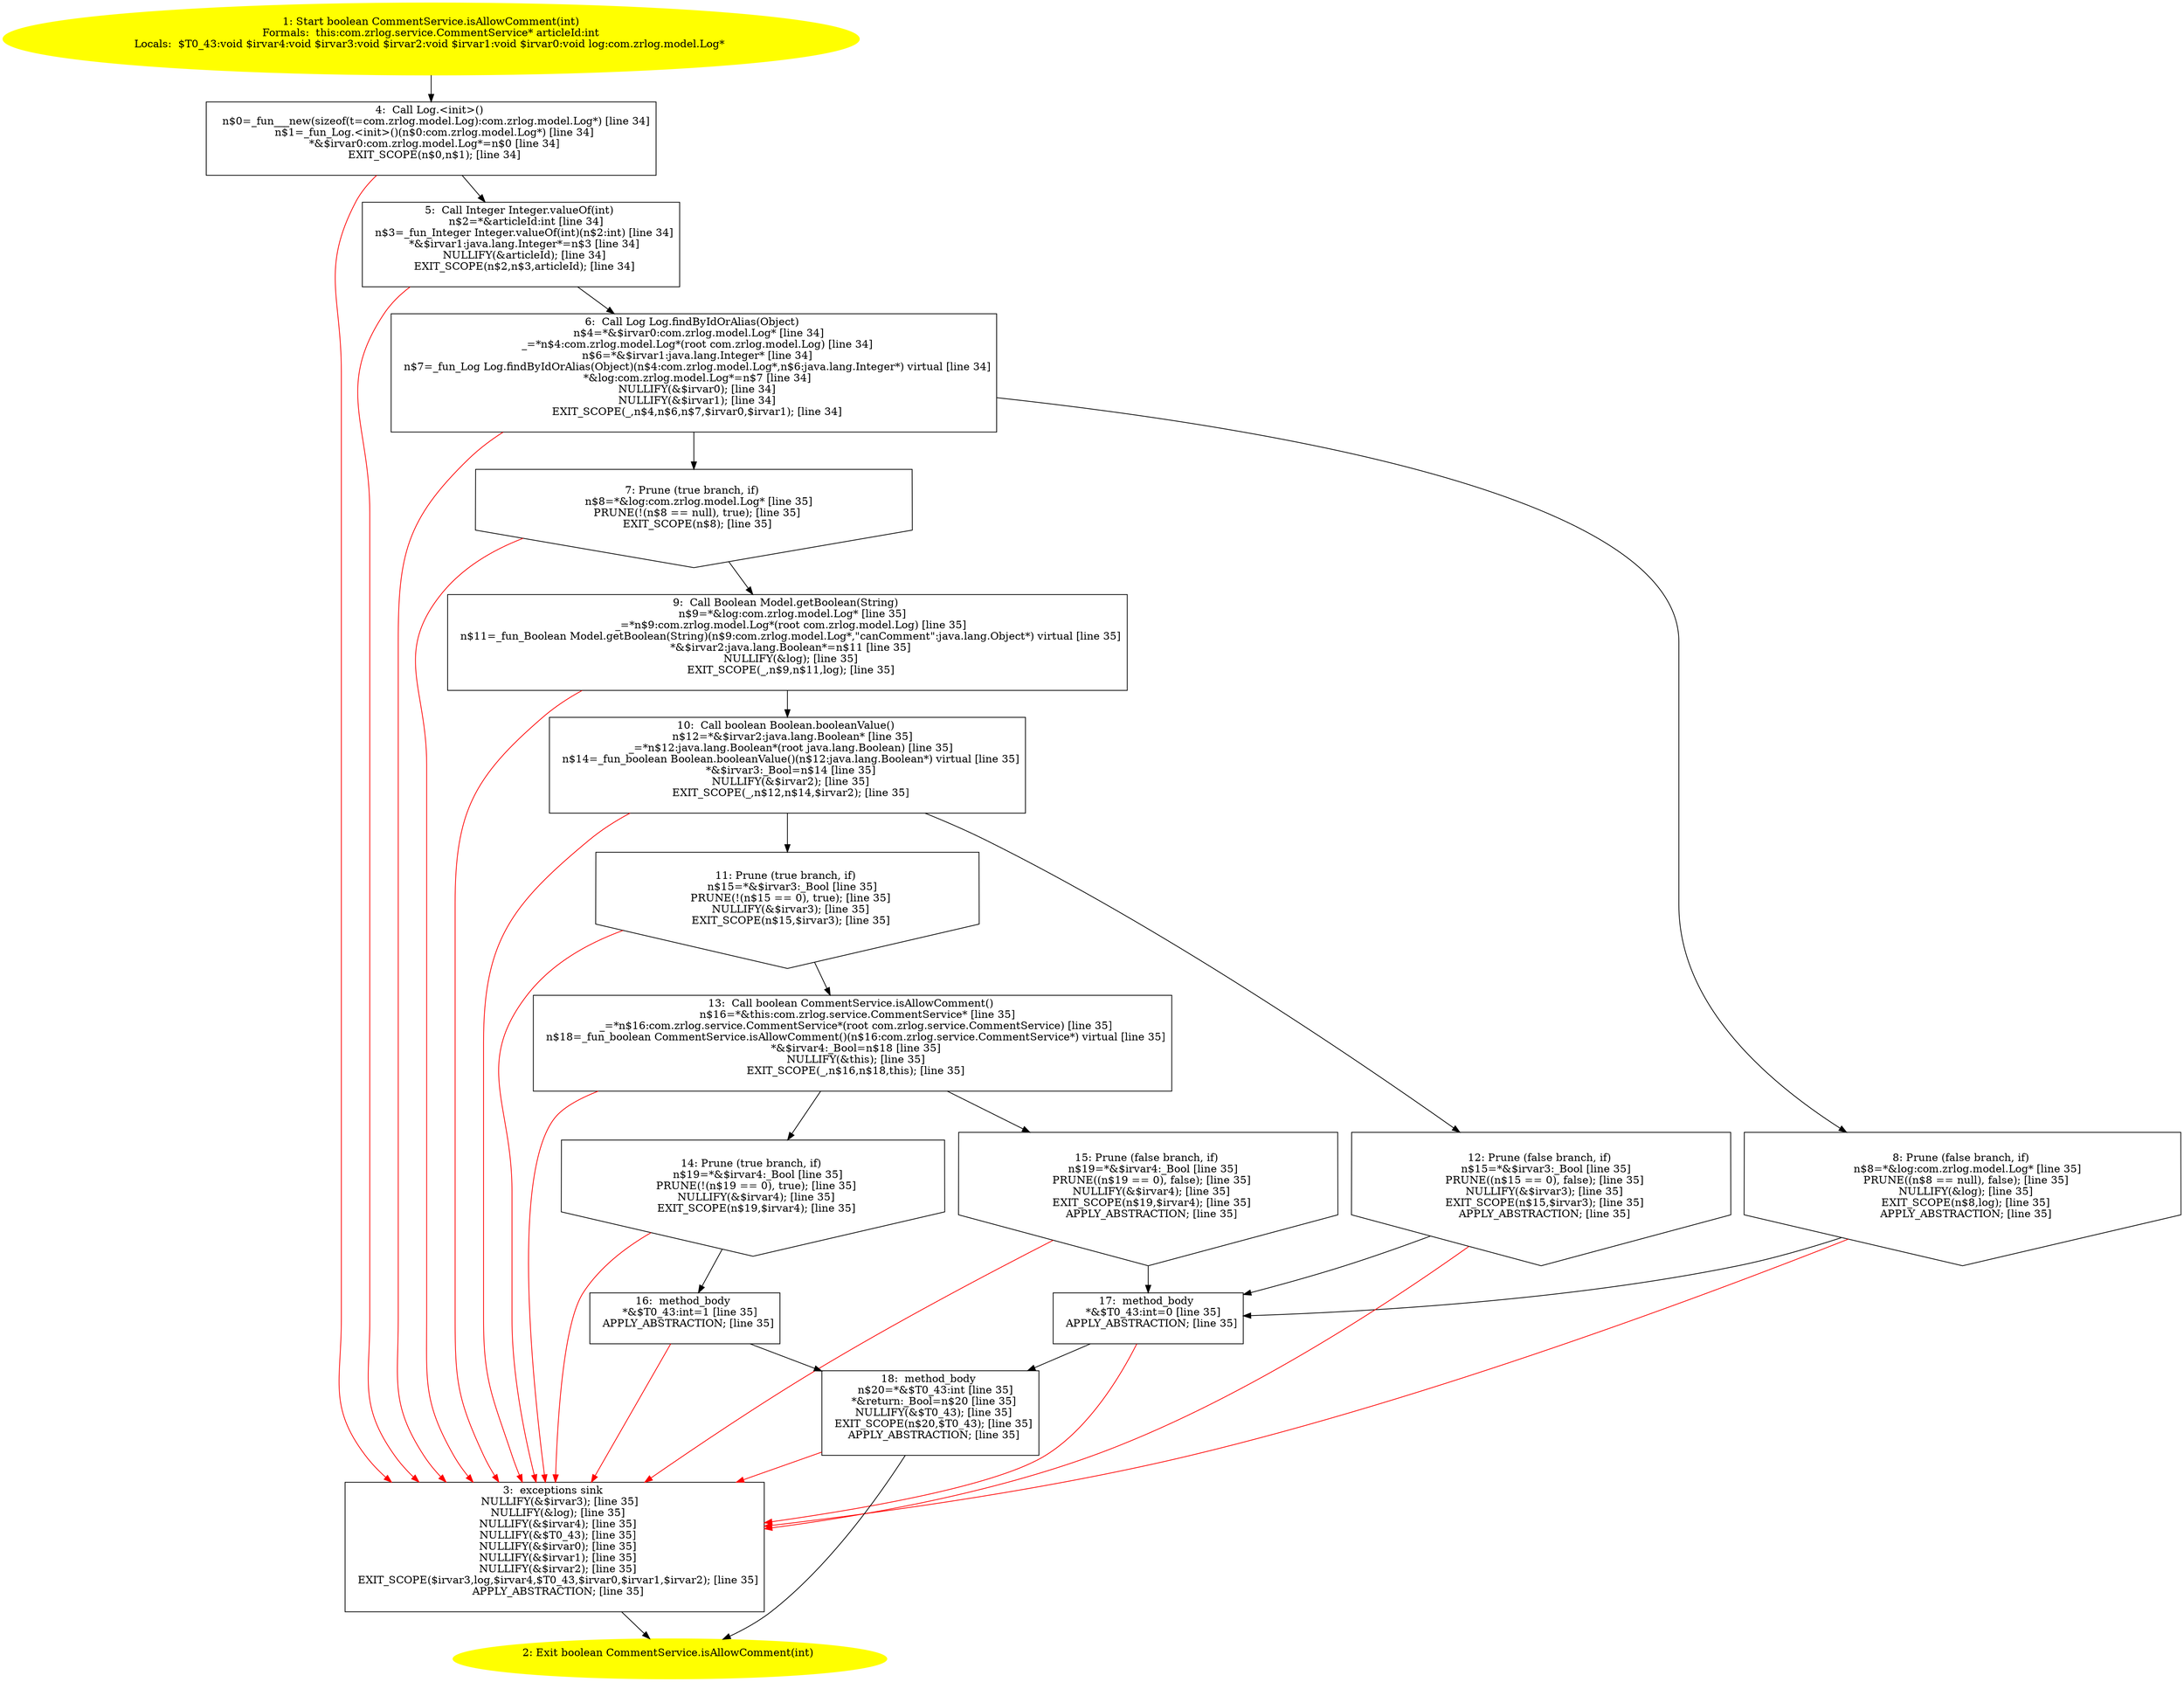 /* @generated */
digraph cfg {
"com.zrlog.service.CommentService.isAllowComment(int):boolean.e7fc983075c4c26295020a912e09e3a3_1" [label="1: Start boolean CommentService.isAllowComment(int)\nFormals:  this:com.zrlog.service.CommentService* articleId:int\nLocals:  $T0_43:void $irvar4:void $irvar3:void $irvar2:void $irvar1:void $irvar0:void log:com.zrlog.model.Log* \n  " color=yellow style=filled]
	

	 "com.zrlog.service.CommentService.isAllowComment(int):boolean.e7fc983075c4c26295020a912e09e3a3_1" -> "com.zrlog.service.CommentService.isAllowComment(int):boolean.e7fc983075c4c26295020a912e09e3a3_4" ;
"com.zrlog.service.CommentService.isAllowComment(int):boolean.e7fc983075c4c26295020a912e09e3a3_2" [label="2: Exit boolean CommentService.isAllowComment(int) \n  " color=yellow style=filled]
	

"com.zrlog.service.CommentService.isAllowComment(int):boolean.e7fc983075c4c26295020a912e09e3a3_3" [label="3:  exceptions sink \n   NULLIFY(&$irvar3); [line 35]\n  NULLIFY(&log); [line 35]\n  NULLIFY(&$irvar4); [line 35]\n  NULLIFY(&$T0_43); [line 35]\n  NULLIFY(&$irvar0); [line 35]\n  NULLIFY(&$irvar1); [line 35]\n  NULLIFY(&$irvar2); [line 35]\n  EXIT_SCOPE($irvar3,log,$irvar4,$T0_43,$irvar0,$irvar1,$irvar2); [line 35]\n  APPLY_ABSTRACTION; [line 35]\n " shape="box"]
	

	 "com.zrlog.service.CommentService.isAllowComment(int):boolean.e7fc983075c4c26295020a912e09e3a3_3" -> "com.zrlog.service.CommentService.isAllowComment(int):boolean.e7fc983075c4c26295020a912e09e3a3_2" ;
"com.zrlog.service.CommentService.isAllowComment(int):boolean.e7fc983075c4c26295020a912e09e3a3_4" [label="4:  Call Log.<init>() \n   n$0=_fun___new(sizeof(t=com.zrlog.model.Log):com.zrlog.model.Log*) [line 34]\n  n$1=_fun_Log.<init>()(n$0:com.zrlog.model.Log*) [line 34]\n  *&$irvar0:com.zrlog.model.Log*=n$0 [line 34]\n  EXIT_SCOPE(n$0,n$1); [line 34]\n " shape="box"]
	

	 "com.zrlog.service.CommentService.isAllowComment(int):boolean.e7fc983075c4c26295020a912e09e3a3_4" -> "com.zrlog.service.CommentService.isAllowComment(int):boolean.e7fc983075c4c26295020a912e09e3a3_5" ;
	 "com.zrlog.service.CommentService.isAllowComment(int):boolean.e7fc983075c4c26295020a912e09e3a3_4" -> "com.zrlog.service.CommentService.isAllowComment(int):boolean.e7fc983075c4c26295020a912e09e3a3_3" [color="red" ];
"com.zrlog.service.CommentService.isAllowComment(int):boolean.e7fc983075c4c26295020a912e09e3a3_5" [label="5:  Call Integer Integer.valueOf(int) \n   n$2=*&articleId:int [line 34]\n  n$3=_fun_Integer Integer.valueOf(int)(n$2:int) [line 34]\n  *&$irvar1:java.lang.Integer*=n$3 [line 34]\n  NULLIFY(&articleId); [line 34]\n  EXIT_SCOPE(n$2,n$3,articleId); [line 34]\n " shape="box"]
	

	 "com.zrlog.service.CommentService.isAllowComment(int):boolean.e7fc983075c4c26295020a912e09e3a3_5" -> "com.zrlog.service.CommentService.isAllowComment(int):boolean.e7fc983075c4c26295020a912e09e3a3_6" ;
	 "com.zrlog.service.CommentService.isAllowComment(int):boolean.e7fc983075c4c26295020a912e09e3a3_5" -> "com.zrlog.service.CommentService.isAllowComment(int):boolean.e7fc983075c4c26295020a912e09e3a3_3" [color="red" ];
"com.zrlog.service.CommentService.isAllowComment(int):boolean.e7fc983075c4c26295020a912e09e3a3_6" [label="6:  Call Log Log.findByIdOrAlias(Object) \n   n$4=*&$irvar0:com.zrlog.model.Log* [line 34]\n  _=*n$4:com.zrlog.model.Log*(root com.zrlog.model.Log) [line 34]\n  n$6=*&$irvar1:java.lang.Integer* [line 34]\n  n$7=_fun_Log Log.findByIdOrAlias(Object)(n$4:com.zrlog.model.Log*,n$6:java.lang.Integer*) virtual [line 34]\n  *&log:com.zrlog.model.Log*=n$7 [line 34]\n  NULLIFY(&$irvar0); [line 34]\n  NULLIFY(&$irvar1); [line 34]\n  EXIT_SCOPE(_,n$4,n$6,n$7,$irvar0,$irvar1); [line 34]\n " shape="box"]
	

	 "com.zrlog.service.CommentService.isAllowComment(int):boolean.e7fc983075c4c26295020a912e09e3a3_6" -> "com.zrlog.service.CommentService.isAllowComment(int):boolean.e7fc983075c4c26295020a912e09e3a3_7" ;
	 "com.zrlog.service.CommentService.isAllowComment(int):boolean.e7fc983075c4c26295020a912e09e3a3_6" -> "com.zrlog.service.CommentService.isAllowComment(int):boolean.e7fc983075c4c26295020a912e09e3a3_8" ;
	 "com.zrlog.service.CommentService.isAllowComment(int):boolean.e7fc983075c4c26295020a912e09e3a3_6" -> "com.zrlog.service.CommentService.isAllowComment(int):boolean.e7fc983075c4c26295020a912e09e3a3_3" [color="red" ];
"com.zrlog.service.CommentService.isAllowComment(int):boolean.e7fc983075c4c26295020a912e09e3a3_7" [label="7: Prune (true branch, if) \n   n$8=*&log:com.zrlog.model.Log* [line 35]\n  PRUNE(!(n$8 == null), true); [line 35]\n  EXIT_SCOPE(n$8); [line 35]\n " shape="invhouse"]
	

	 "com.zrlog.service.CommentService.isAllowComment(int):boolean.e7fc983075c4c26295020a912e09e3a3_7" -> "com.zrlog.service.CommentService.isAllowComment(int):boolean.e7fc983075c4c26295020a912e09e3a3_9" ;
	 "com.zrlog.service.CommentService.isAllowComment(int):boolean.e7fc983075c4c26295020a912e09e3a3_7" -> "com.zrlog.service.CommentService.isAllowComment(int):boolean.e7fc983075c4c26295020a912e09e3a3_3" [color="red" ];
"com.zrlog.service.CommentService.isAllowComment(int):boolean.e7fc983075c4c26295020a912e09e3a3_8" [label="8: Prune (false branch, if) \n   n$8=*&log:com.zrlog.model.Log* [line 35]\n  PRUNE((n$8 == null), false); [line 35]\n  NULLIFY(&log); [line 35]\n  EXIT_SCOPE(n$8,log); [line 35]\n  APPLY_ABSTRACTION; [line 35]\n " shape="invhouse"]
	

	 "com.zrlog.service.CommentService.isAllowComment(int):boolean.e7fc983075c4c26295020a912e09e3a3_8" -> "com.zrlog.service.CommentService.isAllowComment(int):boolean.e7fc983075c4c26295020a912e09e3a3_17" ;
	 "com.zrlog.service.CommentService.isAllowComment(int):boolean.e7fc983075c4c26295020a912e09e3a3_8" -> "com.zrlog.service.CommentService.isAllowComment(int):boolean.e7fc983075c4c26295020a912e09e3a3_3" [color="red" ];
"com.zrlog.service.CommentService.isAllowComment(int):boolean.e7fc983075c4c26295020a912e09e3a3_9" [label="9:  Call Boolean Model.getBoolean(String) \n   n$9=*&log:com.zrlog.model.Log* [line 35]\n  _=*n$9:com.zrlog.model.Log*(root com.zrlog.model.Log) [line 35]\n  n$11=_fun_Boolean Model.getBoolean(String)(n$9:com.zrlog.model.Log*,\"canComment\":java.lang.Object*) virtual [line 35]\n  *&$irvar2:java.lang.Boolean*=n$11 [line 35]\n  NULLIFY(&log); [line 35]\n  EXIT_SCOPE(_,n$9,n$11,log); [line 35]\n " shape="box"]
	

	 "com.zrlog.service.CommentService.isAllowComment(int):boolean.e7fc983075c4c26295020a912e09e3a3_9" -> "com.zrlog.service.CommentService.isAllowComment(int):boolean.e7fc983075c4c26295020a912e09e3a3_10" ;
	 "com.zrlog.service.CommentService.isAllowComment(int):boolean.e7fc983075c4c26295020a912e09e3a3_9" -> "com.zrlog.service.CommentService.isAllowComment(int):boolean.e7fc983075c4c26295020a912e09e3a3_3" [color="red" ];
"com.zrlog.service.CommentService.isAllowComment(int):boolean.e7fc983075c4c26295020a912e09e3a3_10" [label="10:  Call boolean Boolean.booleanValue() \n   n$12=*&$irvar2:java.lang.Boolean* [line 35]\n  _=*n$12:java.lang.Boolean*(root java.lang.Boolean) [line 35]\n  n$14=_fun_boolean Boolean.booleanValue()(n$12:java.lang.Boolean*) virtual [line 35]\n  *&$irvar3:_Bool=n$14 [line 35]\n  NULLIFY(&$irvar2); [line 35]\n  EXIT_SCOPE(_,n$12,n$14,$irvar2); [line 35]\n " shape="box"]
	

	 "com.zrlog.service.CommentService.isAllowComment(int):boolean.e7fc983075c4c26295020a912e09e3a3_10" -> "com.zrlog.service.CommentService.isAllowComment(int):boolean.e7fc983075c4c26295020a912e09e3a3_11" ;
	 "com.zrlog.service.CommentService.isAllowComment(int):boolean.e7fc983075c4c26295020a912e09e3a3_10" -> "com.zrlog.service.CommentService.isAllowComment(int):boolean.e7fc983075c4c26295020a912e09e3a3_12" ;
	 "com.zrlog.service.CommentService.isAllowComment(int):boolean.e7fc983075c4c26295020a912e09e3a3_10" -> "com.zrlog.service.CommentService.isAllowComment(int):boolean.e7fc983075c4c26295020a912e09e3a3_3" [color="red" ];
"com.zrlog.service.CommentService.isAllowComment(int):boolean.e7fc983075c4c26295020a912e09e3a3_11" [label="11: Prune (true branch, if) \n   n$15=*&$irvar3:_Bool [line 35]\n  PRUNE(!(n$15 == 0), true); [line 35]\n  NULLIFY(&$irvar3); [line 35]\n  EXIT_SCOPE(n$15,$irvar3); [line 35]\n " shape="invhouse"]
	

	 "com.zrlog.service.CommentService.isAllowComment(int):boolean.e7fc983075c4c26295020a912e09e3a3_11" -> "com.zrlog.service.CommentService.isAllowComment(int):boolean.e7fc983075c4c26295020a912e09e3a3_13" ;
	 "com.zrlog.service.CommentService.isAllowComment(int):boolean.e7fc983075c4c26295020a912e09e3a3_11" -> "com.zrlog.service.CommentService.isAllowComment(int):boolean.e7fc983075c4c26295020a912e09e3a3_3" [color="red" ];
"com.zrlog.service.CommentService.isAllowComment(int):boolean.e7fc983075c4c26295020a912e09e3a3_12" [label="12: Prune (false branch, if) \n   n$15=*&$irvar3:_Bool [line 35]\n  PRUNE((n$15 == 0), false); [line 35]\n  NULLIFY(&$irvar3); [line 35]\n  EXIT_SCOPE(n$15,$irvar3); [line 35]\n  APPLY_ABSTRACTION; [line 35]\n " shape="invhouse"]
	

	 "com.zrlog.service.CommentService.isAllowComment(int):boolean.e7fc983075c4c26295020a912e09e3a3_12" -> "com.zrlog.service.CommentService.isAllowComment(int):boolean.e7fc983075c4c26295020a912e09e3a3_17" ;
	 "com.zrlog.service.CommentService.isAllowComment(int):boolean.e7fc983075c4c26295020a912e09e3a3_12" -> "com.zrlog.service.CommentService.isAllowComment(int):boolean.e7fc983075c4c26295020a912e09e3a3_3" [color="red" ];
"com.zrlog.service.CommentService.isAllowComment(int):boolean.e7fc983075c4c26295020a912e09e3a3_13" [label="13:  Call boolean CommentService.isAllowComment() \n   n$16=*&this:com.zrlog.service.CommentService* [line 35]\n  _=*n$16:com.zrlog.service.CommentService*(root com.zrlog.service.CommentService) [line 35]\n  n$18=_fun_boolean CommentService.isAllowComment()(n$16:com.zrlog.service.CommentService*) virtual [line 35]\n  *&$irvar4:_Bool=n$18 [line 35]\n  NULLIFY(&this); [line 35]\n  EXIT_SCOPE(_,n$16,n$18,this); [line 35]\n " shape="box"]
	

	 "com.zrlog.service.CommentService.isAllowComment(int):boolean.e7fc983075c4c26295020a912e09e3a3_13" -> "com.zrlog.service.CommentService.isAllowComment(int):boolean.e7fc983075c4c26295020a912e09e3a3_14" ;
	 "com.zrlog.service.CommentService.isAllowComment(int):boolean.e7fc983075c4c26295020a912e09e3a3_13" -> "com.zrlog.service.CommentService.isAllowComment(int):boolean.e7fc983075c4c26295020a912e09e3a3_15" ;
	 "com.zrlog.service.CommentService.isAllowComment(int):boolean.e7fc983075c4c26295020a912e09e3a3_13" -> "com.zrlog.service.CommentService.isAllowComment(int):boolean.e7fc983075c4c26295020a912e09e3a3_3" [color="red" ];
"com.zrlog.service.CommentService.isAllowComment(int):boolean.e7fc983075c4c26295020a912e09e3a3_14" [label="14: Prune (true branch, if) \n   n$19=*&$irvar4:_Bool [line 35]\n  PRUNE(!(n$19 == 0), true); [line 35]\n  NULLIFY(&$irvar4); [line 35]\n  EXIT_SCOPE(n$19,$irvar4); [line 35]\n " shape="invhouse"]
	

	 "com.zrlog.service.CommentService.isAllowComment(int):boolean.e7fc983075c4c26295020a912e09e3a3_14" -> "com.zrlog.service.CommentService.isAllowComment(int):boolean.e7fc983075c4c26295020a912e09e3a3_16" ;
	 "com.zrlog.service.CommentService.isAllowComment(int):boolean.e7fc983075c4c26295020a912e09e3a3_14" -> "com.zrlog.service.CommentService.isAllowComment(int):boolean.e7fc983075c4c26295020a912e09e3a3_3" [color="red" ];
"com.zrlog.service.CommentService.isAllowComment(int):boolean.e7fc983075c4c26295020a912e09e3a3_15" [label="15: Prune (false branch, if) \n   n$19=*&$irvar4:_Bool [line 35]\n  PRUNE((n$19 == 0), false); [line 35]\n  NULLIFY(&$irvar4); [line 35]\n  EXIT_SCOPE(n$19,$irvar4); [line 35]\n  APPLY_ABSTRACTION; [line 35]\n " shape="invhouse"]
	

	 "com.zrlog.service.CommentService.isAllowComment(int):boolean.e7fc983075c4c26295020a912e09e3a3_15" -> "com.zrlog.service.CommentService.isAllowComment(int):boolean.e7fc983075c4c26295020a912e09e3a3_17" ;
	 "com.zrlog.service.CommentService.isAllowComment(int):boolean.e7fc983075c4c26295020a912e09e3a3_15" -> "com.zrlog.service.CommentService.isAllowComment(int):boolean.e7fc983075c4c26295020a912e09e3a3_3" [color="red" ];
"com.zrlog.service.CommentService.isAllowComment(int):boolean.e7fc983075c4c26295020a912e09e3a3_16" [label="16:  method_body \n   *&$T0_43:int=1 [line 35]\n  APPLY_ABSTRACTION; [line 35]\n " shape="box"]
	

	 "com.zrlog.service.CommentService.isAllowComment(int):boolean.e7fc983075c4c26295020a912e09e3a3_16" -> "com.zrlog.service.CommentService.isAllowComment(int):boolean.e7fc983075c4c26295020a912e09e3a3_18" ;
	 "com.zrlog.service.CommentService.isAllowComment(int):boolean.e7fc983075c4c26295020a912e09e3a3_16" -> "com.zrlog.service.CommentService.isAllowComment(int):boolean.e7fc983075c4c26295020a912e09e3a3_3" [color="red" ];
"com.zrlog.service.CommentService.isAllowComment(int):boolean.e7fc983075c4c26295020a912e09e3a3_17" [label="17:  method_body \n   *&$T0_43:int=0 [line 35]\n  APPLY_ABSTRACTION; [line 35]\n " shape="box"]
	

	 "com.zrlog.service.CommentService.isAllowComment(int):boolean.e7fc983075c4c26295020a912e09e3a3_17" -> "com.zrlog.service.CommentService.isAllowComment(int):boolean.e7fc983075c4c26295020a912e09e3a3_18" ;
	 "com.zrlog.service.CommentService.isAllowComment(int):boolean.e7fc983075c4c26295020a912e09e3a3_17" -> "com.zrlog.service.CommentService.isAllowComment(int):boolean.e7fc983075c4c26295020a912e09e3a3_3" [color="red" ];
"com.zrlog.service.CommentService.isAllowComment(int):boolean.e7fc983075c4c26295020a912e09e3a3_18" [label="18:  method_body \n   n$20=*&$T0_43:int [line 35]\n  *&return:_Bool=n$20 [line 35]\n  NULLIFY(&$T0_43); [line 35]\n  EXIT_SCOPE(n$20,$T0_43); [line 35]\n  APPLY_ABSTRACTION; [line 35]\n " shape="box"]
	

	 "com.zrlog.service.CommentService.isAllowComment(int):boolean.e7fc983075c4c26295020a912e09e3a3_18" -> "com.zrlog.service.CommentService.isAllowComment(int):boolean.e7fc983075c4c26295020a912e09e3a3_2" ;
	 "com.zrlog.service.CommentService.isAllowComment(int):boolean.e7fc983075c4c26295020a912e09e3a3_18" -> "com.zrlog.service.CommentService.isAllowComment(int):boolean.e7fc983075c4c26295020a912e09e3a3_3" [color="red" ];
}
